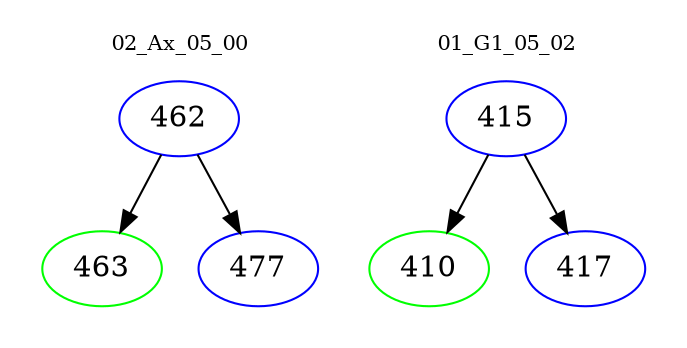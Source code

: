 digraph{
subgraph cluster_0 {
color = white
label = "02_Ax_05_00";
fontsize=10;
T0_462 [label="462", color="blue"]
T0_462 -> T0_463 [color="black"]
T0_463 [label="463", color="green"]
T0_462 -> T0_477 [color="black"]
T0_477 [label="477", color="blue"]
}
subgraph cluster_1 {
color = white
label = "01_G1_05_02";
fontsize=10;
T1_415 [label="415", color="blue"]
T1_415 -> T1_410 [color="black"]
T1_410 [label="410", color="green"]
T1_415 -> T1_417 [color="black"]
T1_417 [label="417", color="blue"]
}
}
